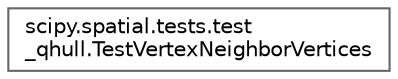 digraph "Graphical Class Hierarchy"
{
 // LATEX_PDF_SIZE
  bgcolor="transparent";
  edge [fontname=Helvetica,fontsize=10,labelfontname=Helvetica,labelfontsize=10];
  node [fontname=Helvetica,fontsize=10,shape=box,height=0.2,width=0.4];
  rankdir="LR";
  Node0 [id="Node000000",label="scipy.spatial.tests.test\l_qhull.TestVertexNeighborVertices",height=0.2,width=0.4,color="grey40", fillcolor="white", style="filled",URL="$da/dbe/classscipy_1_1spatial_1_1tests_1_1test__qhull_1_1TestVertexNeighborVertices.html",tooltip=" "];
}
